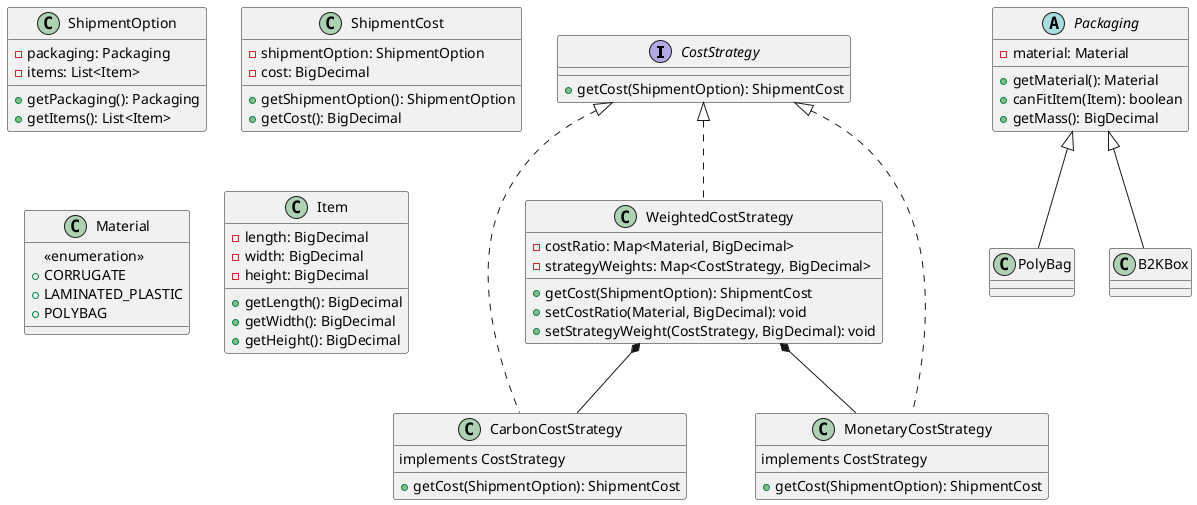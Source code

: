 @startuml

interface CostStrategy {
    + getCost(ShipmentOption): ShipmentCost
}

class ShipmentOption {
    - packaging: Packaging
    - items: List<Item>
    + getPackaging(): Packaging
    + getItems(): List<Item>
}

class ShipmentCost {
    - shipmentOption: ShipmentOption
    - cost: BigDecimal
    + getShipmentOption(): ShipmentOption
    + getCost(): BigDecimal
}

abstract class Packaging {
    - material: Material
    + getMaterial(): Material
    + canFitItem(Item): boolean
    + getMass(): BigDecimal
}

class Material {
    <<enumeration>>
    + CORRUGATE
    + LAMINATED_PLASTIC
    + POLYBAG
}

class Item {
    - length: BigDecimal
    - width: BigDecimal
    - height: BigDecimal
    + getLength(): BigDecimal
    + getWidth(): BigDecimal
    + getHeight(): BigDecimal
}

class CarbonCostStrategy {
    implements CostStrategy
    + getCost(ShipmentOption): ShipmentCost
}

class MonetaryCostStrategy {
    implements CostStrategy
    + getCost(ShipmentOption): ShipmentCost
}

class WeightedCostStrategy {
    - costRatio: Map<Material, BigDecimal>
    - strategyWeights: Map<CostStrategy, BigDecimal>
    + getCost(ShipmentOption): ShipmentCost
    + setCostRatio(Material, BigDecimal): void
    + setStrategyWeight(CostStrategy, BigDecimal): void
}

CostStrategy <|.. CarbonCostStrategy
CostStrategy <|.. MonetaryCostStrategy
CostStrategy <|.. WeightedCostStrategy
Packaging <|-- PolyBag
Packaging <|-- B2KBox
WeightedCostStrategy *-- CarbonCostStrategy
WeightedCostStrategy *-- MonetaryCostStrategy

@enduml
